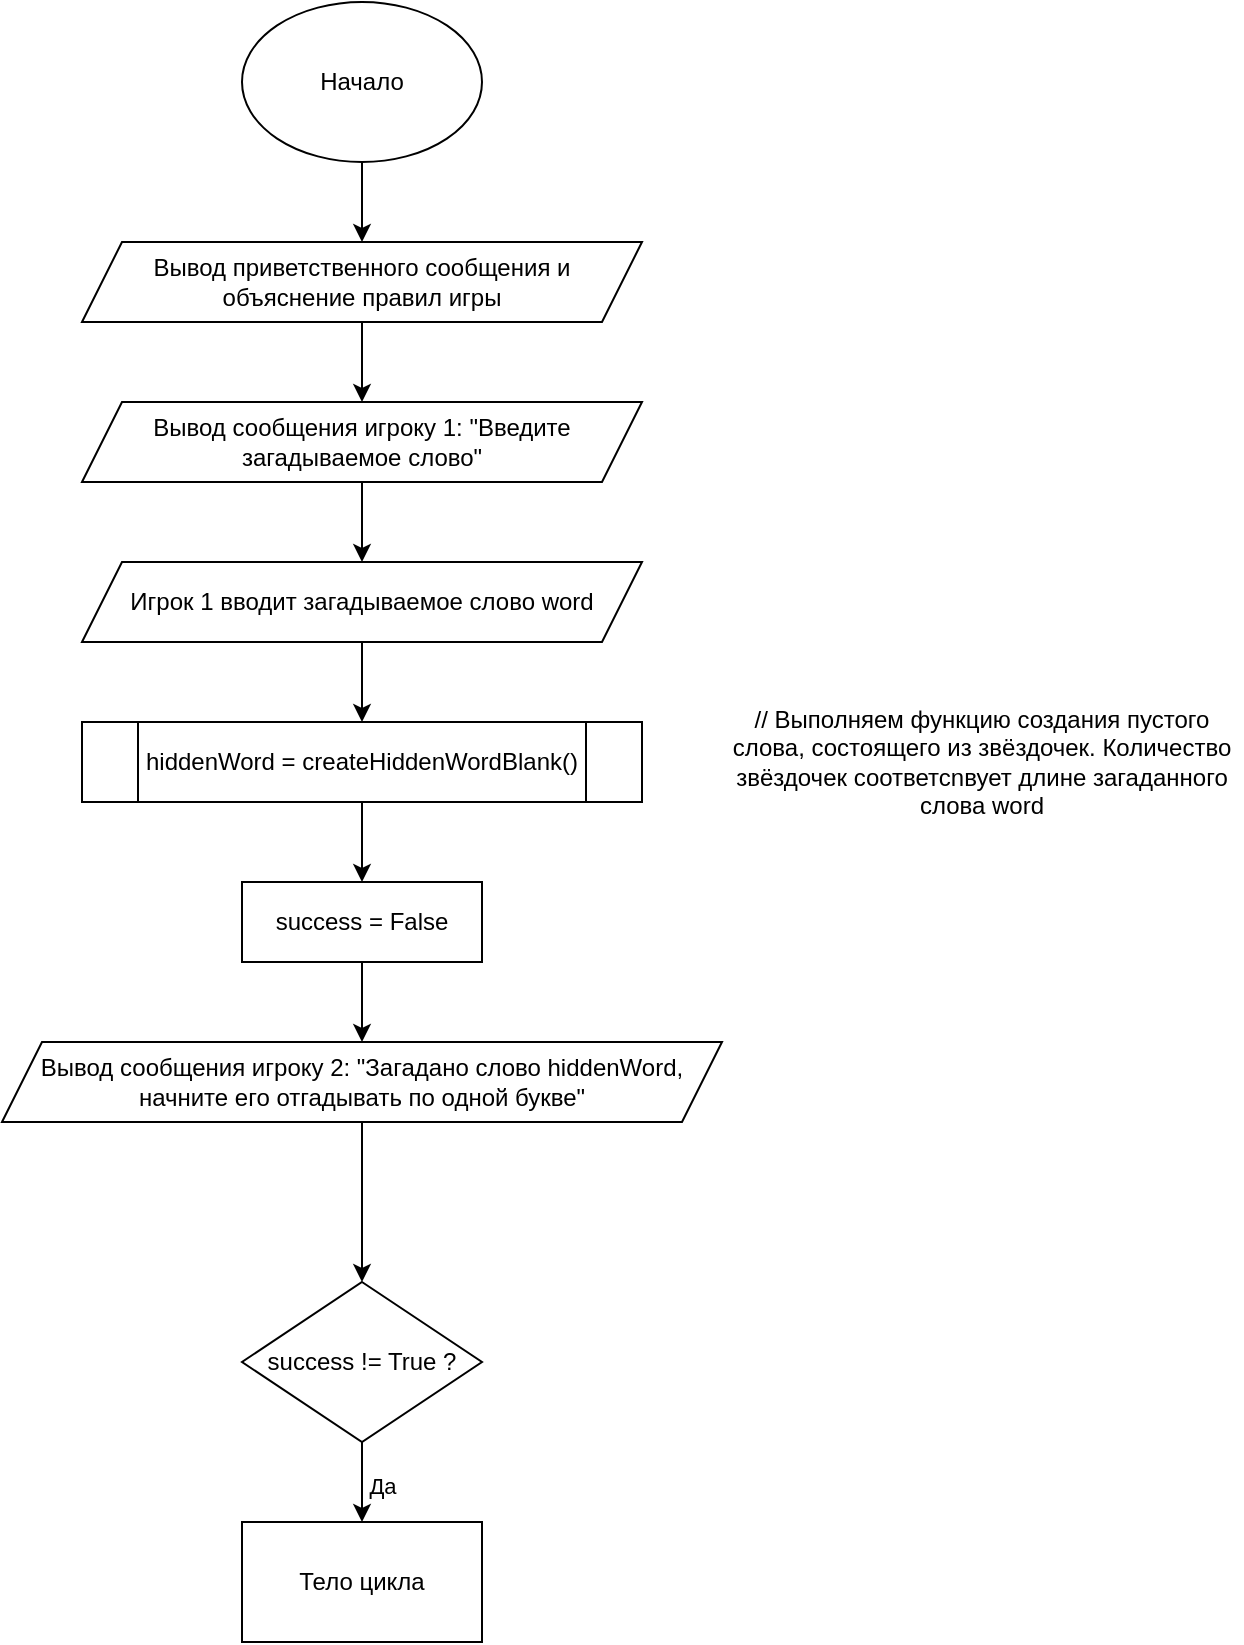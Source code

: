 <mxfile version="13.8.0" type="device"><diagram id="a7uF2X46jFQcMddEB6PM" name="Page-1"><mxGraphModel dx="624" dy="777" grid="1" gridSize="10" guides="1" tooltips="1" connect="1" arrows="1" fold="1" page="1" pageScale="1" pageWidth="827" pageHeight="1169" math="0" shadow="0"><root><mxCell id="0"/><mxCell id="1" parent="0"/><mxCell id="gfbwnSPrgcdC5PcVNJsA-14" style="edgeStyle=orthogonalEdgeStyle;rounded=0;orthogonalLoop=1;jettySize=auto;html=1;exitX=0.5;exitY=1;exitDx=0;exitDy=0;entryX=0.5;entryY=0;entryDx=0;entryDy=0;" edge="1" parent="1" source="gfbwnSPrgcdC5PcVNJsA-1" target="gfbwnSPrgcdC5PcVNJsA-12"><mxGeometry relative="1" as="geometry"/></mxCell><mxCell id="gfbwnSPrgcdC5PcVNJsA-1" value="Начало" style="ellipse;whiteSpace=wrap;html=1;" vertex="1" parent="1"><mxGeometry x="280" y="40" width="120" height="80" as="geometry"/></mxCell><mxCell id="gfbwnSPrgcdC5PcVNJsA-7" style="edgeStyle=orthogonalEdgeStyle;rounded=0;orthogonalLoop=1;jettySize=auto;html=1;exitX=0.5;exitY=1;exitDx=0;exitDy=0;entryX=0.5;entryY=0;entryDx=0;entryDy=0;" edge="1" parent="1" source="gfbwnSPrgcdC5PcVNJsA-3" target="gfbwnSPrgcdC5PcVNJsA-5"><mxGeometry relative="1" as="geometry"/></mxCell><mxCell id="gfbwnSPrgcdC5PcVNJsA-3" value="Игрок 1 вводит загадываемое слово word" style="shape=parallelogram;perimeter=parallelogramPerimeter;whiteSpace=wrap;html=1;fixedSize=1;" vertex="1" parent="1"><mxGeometry x="200" y="320" width="280" height="40" as="geometry"/></mxCell><mxCell id="gfbwnSPrgcdC5PcVNJsA-10" style="edgeStyle=orthogonalEdgeStyle;rounded=0;orthogonalLoop=1;jettySize=auto;html=1;exitX=0.5;exitY=1;exitDx=0;exitDy=0;entryX=0.5;entryY=0;entryDx=0;entryDy=0;" edge="1" parent="1" source="gfbwnSPrgcdC5PcVNJsA-5" target="gfbwnSPrgcdC5PcVNJsA-9"><mxGeometry relative="1" as="geometry"/></mxCell><mxCell id="gfbwnSPrgcdC5PcVNJsA-5" value="hiddenWord = createHiddenWordBlank()" style="shape=process;whiteSpace=wrap;html=1;backgroundOutline=1;" vertex="1" parent="1"><mxGeometry x="200" y="400" width="280" height="40" as="geometry"/></mxCell><mxCell id="gfbwnSPrgcdC5PcVNJsA-20" value="" style="edgeStyle=orthogonalEdgeStyle;rounded=0;orthogonalLoop=1;jettySize=auto;html=1;" edge="1" parent="1" source="gfbwnSPrgcdC5PcVNJsA-9" target="gfbwnSPrgcdC5PcVNJsA-17"><mxGeometry relative="1" as="geometry"/></mxCell><mxCell id="gfbwnSPrgcdC5PcVNJsA-9" value="success = False" style="rounded=0;whiteSpace=wrap;html=1;" vertex="1" parent="1"><mxGeometry x="280" y="480" width="120" height="40" as="geometry"/></mxCell><mxCell id="gfbwnSPrgcdC5PcVNJsA-11" value="// Выполняем функцию создания пустого слова, состоящего из звёздочек. Количество звёздочек соответсnвует длине загаданного слова word" style="text;html=1;strokeColor=none;fillColor=none;align=center;verticalAlign=middle;whiteSpace=wrap;rounded=0;" vertex="1" parent="1"><mxGeometry x="520" y="410" width="260" height="20" as="geometry"/></mxCell><mxCell id="gfbwnSPrgcdC5PcVNJsA-15" style="edgeStyle=orthogonalEdgeStyle;rounded=0;orthogonalLoop=1;jettySize=auto;html=1;exitX=0.5;exitY=1;exitDx=0;exitDy=0;entryX=0.5;entryY=0;entryDx=0;entryDy=0;" edge="1" parent="1" source="gfbwnSPrgcdC5PcVNJsA-12" target="gfbwnSPrgcdC5PcVNJsA-13"><mxGeometry relative="1" as="geometry"/></mxCell><mxCell id="gfbwnSPrgcdC5PcVNJsA-12" value="Вывод приветственного сообщения и объяснение правил игры" style="shape=parallelogram;perimeter=parallelogramPerimeter;whiteSpace=wrap;html=1;fixedSize=1;" vertex="1" parent="1"><mxGeometry x="200" y="160" width="280" height="40" as="geometry"/></mxCell><mxCell id="gfbwnSPrgcdC5PcVNJsA-16" value="" style="edgeStyle=orthogonalEdgeStyle;rounded=0;orthogonalLoop=1;jettySize=auto;html=1;" edge="1" parent="1" source="gfbwnSPrgcdC5PcVNJsA-13" target="gfbwnSPrgcdC5PcVNJsA-3"><mxGeometry relative="1" as="geometry"/></mxCell><mxCell id="gfbwnSPrgcdC5PcVNJsA-13" value="Вывод сообщения игроку 1: &quot;Введите загадываемое слово&quot;" style="shape=parallelogram;perimeter=parallelogramPerimeter;whiteSpace=wrap;html=1;fixedSize=1;" vertex="1" parent="1"><mxGeometry x="200" y="240" width="280" height="40" as="geometry"/></mxCell><mxCell id="gfbwnSPrgcdC5PcVNJsA-23" value="" style="edgeStyle=orthogonalEdgeStyle;rounded=0;orthogonalLoop=1;jettySize=auto;html=1;" edge="1" parent="1" source="gfbwnSPrgcdC5PcVNJsA-17" target="gfbwnSPrgcdC5PcVNJsA-22"><mxGeometry relative="1" as="geometry"/></mxCell><mxCell id="gfbwnSPrgcdC5PcVNJsA-17" value="Вывод сообщения игроку 2: &quot;Загадано слово hiddenWord, начните его отгадывать по одной букве&quot;" style="shape=parallelogram;perimeter=parallelogramPerimeter;whiteSpace=wrap;html=1;fixedSize=1;" vertex="1" parent="1"><mxGeometry x="160" y="560" width="360" height="40" as="geometry"/></mxCell><mxCell id="gfbwnSPrgcdC5PcVNJsA-25" value="" style="edgeStyle=orthogonalEdgeStyle;rounded=0;orthogonalLoop=1;jettySize=auto;html=1;" edge="1" parent="1" source="gfbwnSPrgcdC5PcVNJsA-22" target="gfbwnSPrgcdC5PcVNJsA-24"><mxGeometry relative="1" as="geometry"/></mxCell><mxCell id="gfbwnSPrgcdC5PcVNJsA-26" value="Да" style="edgeLabel;html=1;align=center;verticalAlign=middle;resizable=0;points=[];" vertex="1" connectable="0" parent="gfbwnSPrgcdC5PcVNJsA-25"><mxGeometry x="0.1" y="3" relative="1" as="geometry"><mxPoint x="7" as="offset"/></mxGeometry></mxCell><mxCell id="gfbwnSPrgcdC5PcVNJsA-22" value="success != True ?" style="rhombus;whiteSpace=wrap;html=1;" vertex="1" parent="1"><mxGeometry x="280" y="680" width="120" height="80" as="geometry"/></mxCell><mxCell id="gfbwnSPrgcdC5PcVNJsA-24" value="Тело цикла" style="rounded=0;whiteSpace=wrap;html=1;" vertex="1" parent="1"><mxGeometry x="280" y="800" width="120" height="60" as="geometry"/></mxCell></root></mxGraphModel></diagram></mxfile>